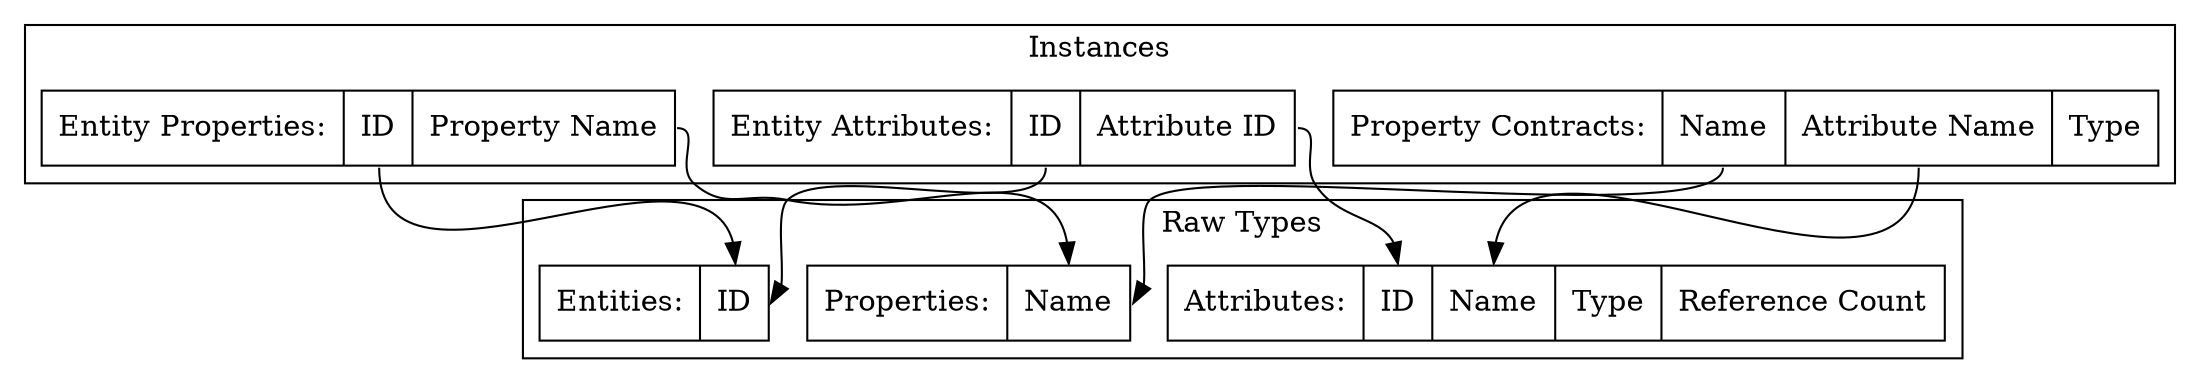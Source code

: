 digraph entity_tables {
	node [shape=record]
	subgraph cluster_0{
		label="Raw Types";
		Property [label="Properties:|<name>Name"];
		Entity [label="Entities:|<id>ID"];
		Attributes [label="Attributes:|<id>ID|<name>Name|<type>Type|<rc>Reference Count"];
	}
	subgraph cluster_1{
		label="Instances"
		Entity_Properties [label="Entity Properties:|<id>ID|<pname>Property Name"];
		Entity_Attributes [label="Entity Attributes:|<id>ID|<attr>Attribute ID"];
		Property_Contracts [label="Property Contracts:|<pname>Name|<attr>Attribute Name|<type>Type"];
	}
	Entity_Properties:id -> Entity:id;
	Entity_Properties:pname -> Property:name;
	Entity_Attributes:id -> Entity:id;
	Entity_Attributes:attr -> Attributes:id;
	Property_Contracts:pname -> Property:name;
	Property_Contracts:attr -> Attributes:name;
	
}